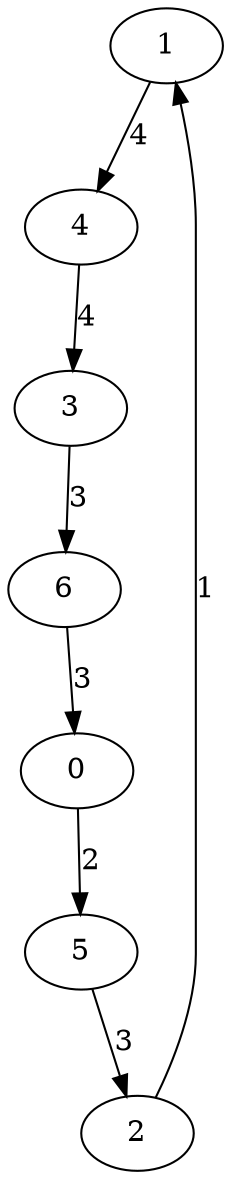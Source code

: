 strict digraph {
    539485162[label=1; pos="4,2!"]
    676967202[label=5; pos="6,4!"]
    1186525603[label=3; pos="1,5!"]
    1379807339[label=4; pos="1,1!"]
    2577631668[label=2, pos="5,2!"]
    3175731469[label=0, pos="4,4!"]
    3239926044[label=6, pos="3,6!"]
    539485162 -> 1379807339 [label=4; len=4; weight=1]
    676967202 -> 2577631668 [label=3; len=3; weight=1; ]
    1186525603 -> 3239926044 [label=3; len=3; weight=1]
    1379807339 -> 1186525603 [label=4; len=4; weight=1]
    2577631668 -> 539485162 [label=1; len=1; weight=1]
    3175731469 -> 676967202 [label=2; len=2; weight=1]
    3239926044 -> 3175731469 [label=3; len=3; weight=1]
}



